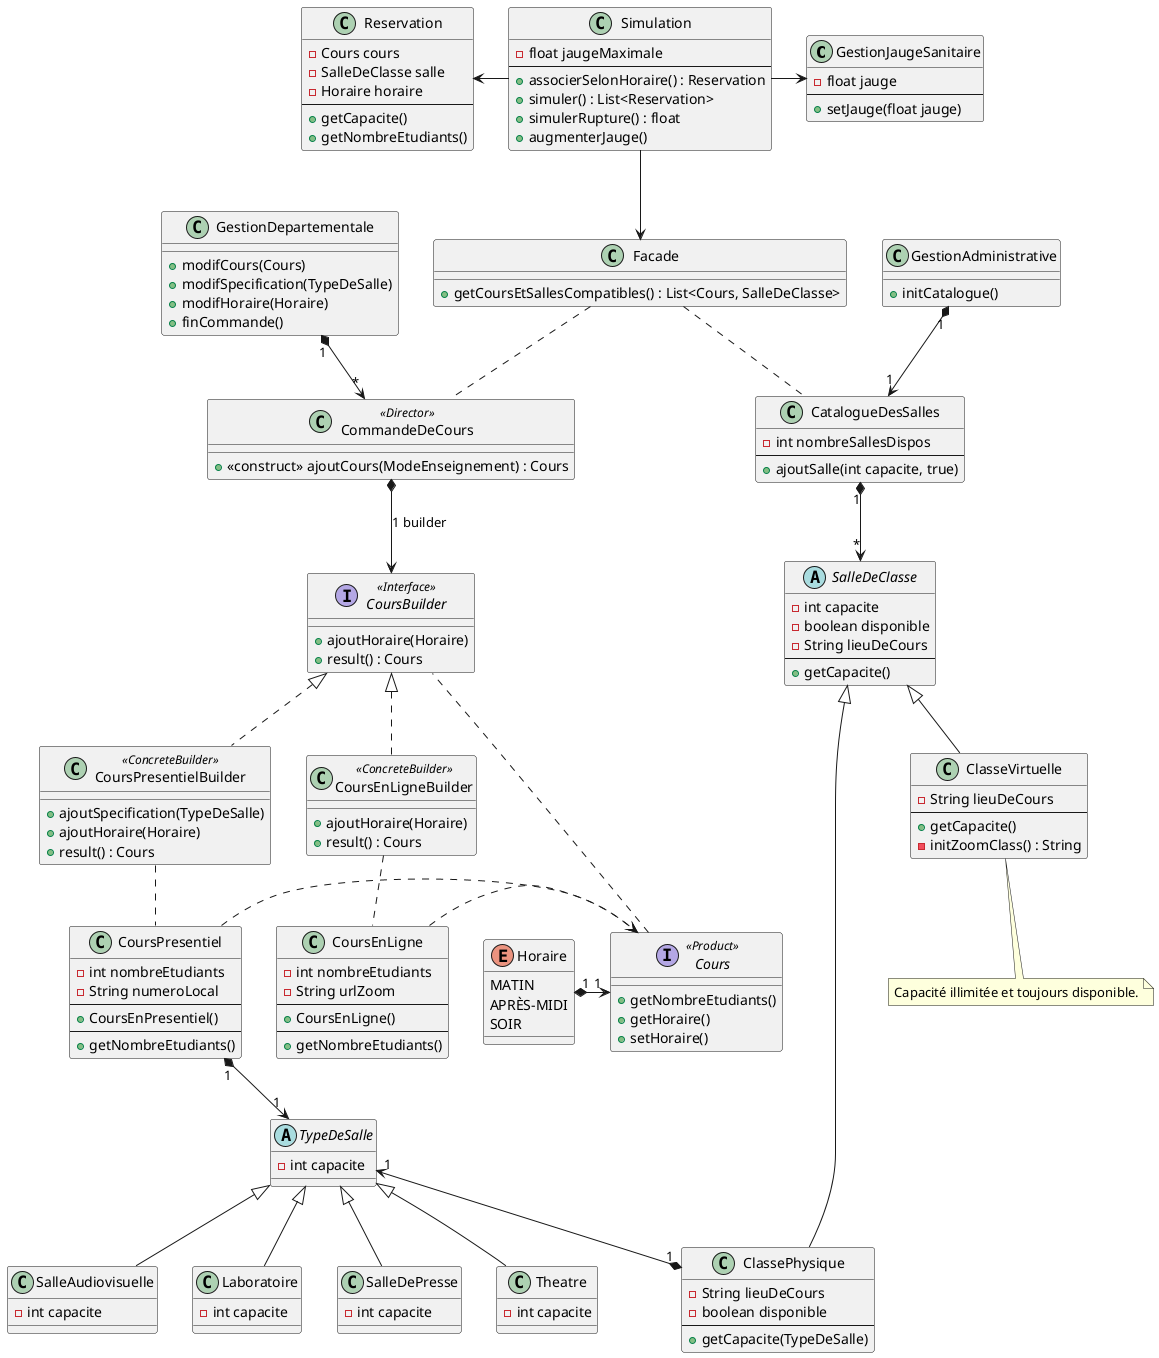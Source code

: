 @startuml


class GestionJaugeSanitaire
{
    - float jauge
    --
    + {method} setJauge(float jauge)
}

class Simulation
{
    - float jaugeMaximale
    --
    + {method} associerSelonHoraire() : Reservation
    + {method} simuler() : List<Reservation>
    + {method} simulerRupture() : float
    + {method} augmenterJauge()
}

class Facade
{
    + {method} getCoursEtSallesCompatibles() : List<Cours, SalleDeClasse>
}

class Reservation
{
    - Cours cours
    - SalleDeClasse salle
    - Horaire horaire
    --
    + getCapacite()
    + getNombreEtudiants()
}

Reservation <- Simulation
Simulation --> Facade

Facade .. CommandeDeCours
Facade .. CatalogueDesSalles

Simulation -> GestionJaugeSanitaire

class GestionAdministrative
{
    + {method} initCatalogue()
}

class CatalogueDesSalles
{
    - int nombreSallesDispos
    --
    + {method} ajoutSalle(int capacite, true)
}

abstract class SalleDeClasse
{
    - int capacite
    - boolean disponible
    - String lieuDeCours
    --
    + {method} getCapacite()
}

class ClasseVirtuelle
{
    - String lieuDeCours
    --
    + {method} getCapacite()
    - {method} initZoomClass() : String
}

note bottom of ClasseVirtuelle : Capacité illimitée et toujours disponible.

class ClassePhysique
{
    - String lieuDeCours
    - boolean disponible
    --
    + {method} getCapacite(TypeDeSalle)
}

class GestionDepartementale
{
     + {method} modifCours(Cours)
     + {method} modifSpecification(TypeDeSalle)
     + {method} modifHoraire(Horaire)
     + {method} finCommande()
}

class CommandeDeCours <<Director>>
{
    + {method}  <<construct>> ajoutCours(ModeEnseignement) : Cours
}

interface CoursBuilder <<Interface>>
{
    + {method} ajoutHoraire(Horaire)
    + {method} result() : Cours
}

class CoursEnLigneBuilder <<ConcreteBuilder>>
{
    + {method} ajoutHoraire(Horaire)
    + {method} result() : Cours
}

class CoursPresentielBuilder <<ConcreteBuilder>>
{
    + {method} ajoutSpecification(TypeDeSalle)
    + {method} ajoutHoraire(Horaire)
    + {method} result() : Cours
}

interface Cours <<Product>>
{
    + {method} getNombreEtudiants()
    + {method} getHoraire()
    + {method} setHoraire()
}

class CoursEnLigne
{
    - int nombreEtudiants
    - String urlZoom
    --
    + {method} CoursEnLigne()
    --
    + {method} getNombreEtudiants()
}

class CoursPresentiel
{
    - int nombreEtudiants
    - String numeroLocal
    --
    + {method} CoursEnPresentiel()
    --
    + {method} getNombreEtudiants()
}

GestionDepartementale "1" *--> "*" CommandeDeCours
CommandeDeCours *--> CoursBuilder : 1 builder
Cours . CoursBuilder
CoursEnLigne .> Cours
CoursPresentiel .> Cours
CoursEnLigneBuilder .. CoursEnLigne
CoursPresentielBuilder .. CoursPresentiel
CoursBuilder <|.. CoursEnLigneBuilder
CoursBuilder <|.. CoursPresentielBuilder
CoursPresentiel "1" *--> "1" TypeDeSalle

Horaire "1" *-> "1" Cours


abstract class TypeDeSalle
{
  - int capacite
}

class SalleAudiovisuelle
{
    - int capacite
}

class Laboratoire
{
    - int capacite
}

class SalleDePresse
{
    - int capacite
}

class Theatre
{
    - int capacite
}

enum Horaire
{
    MATIN
    APRÈS-MIDI
    SOIR
}


GestionAdministrative "1" *--> "1" CatalogueDesSalles
CatalogueDesSalles "1" *--> "*" SalleDeClasse
SalleDeClasse <|-- ClasseVirtuelle
SalleDeClasse <|-- ClassePhysique
TypeDeSalle <|-- Theatre
TypeDeSalle <|-- SalleDePresse
TypeDeSalle <|-- Laboratoire
TypeDeSalle <|-- SalleAudiovisuelle
TypeDeSalle "1" <--* "1" ClassePhysique





@enduml